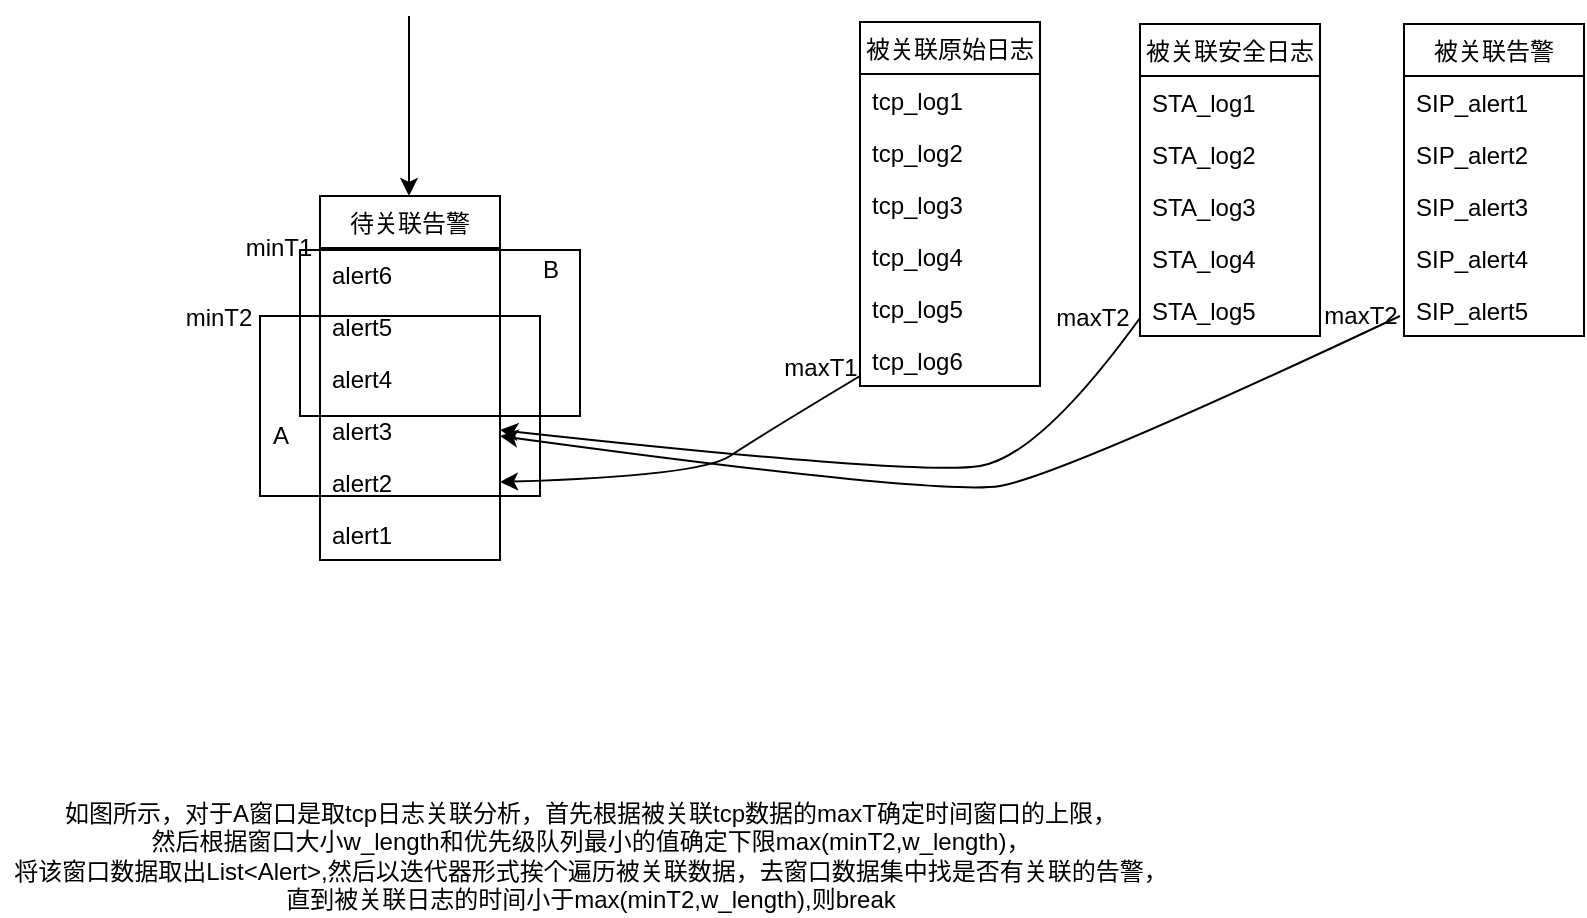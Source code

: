 <mxfile version="16.1.0" type="github">
  <diagram id="vtY2icMbiQEFxX3AO3ij" name="Page-1">
    <mxGraphModel dx="2249" dy="738" grid="1" gridSize="10" guides="1" tooltips="1" connect="1" arrows="1" fold="1" page="1" pageScale="1" pageWidth="827" pageHeight="1169" math="0" shadow="0">
      <root>
        <mxCell id="0" />
        <mxCell id="1" parent="0" />
        <mxCell id="HVqYKDjl2CJVTf4pKTiI-1" value="待关联告警" style="swimlane;fontStyle=0;childLayout=stackLayout;horizontal=1;startSize=26;fillColor=none;horizontalStack=0;resizeParent=1;resizeParentMax=0;resizeLast=0;collapsible=1;marginBottom=0;" vertex="1" parent="1">
          <mxGeometry x="80" y="160" width="90" height="182" as="geometry" />
        </mxCell>
        <mxCell id="HVqYKDjl2CJVTf4pKTiI-8" value="alert6" style="text;strokeColor=none;fillColor=none;align=left;verticalAlign=top;spacingLeft=4;spacingRight=4;overflow=hidden;rotatable=0;points=[[0,0.5],[1,0.5]];portConstraint=eastwest;" vertex="1" parent="HVqYKDjl2CJVTf4pKTiI-1">
          <mxGeometry y="26" width="90" height="26" as="geometry" />
        </mxCell>
        <mxCell id="HVqYKDjl2CJVTf4pKTiI-2" value="alert5" style="text;strokeColor=none;fillColor=none;align=left;verticalAlign=top;spacingLeft=4;spacingRight=4;overflow=hidden;rotatable=0;points=[[0,0.5],[1,0.5]];portConstraint=eastwest;" vertex="1" parent="HVqYKDjl2CJVTf4pKTiI-1">
          <mxGeometry y="52" width="90" height="26" as="geometry" />
        </mxCell>
        <mxCell id="HVqYKDjl2CJVTf4pKTiI-3" value="alert4" style="text;strokeColor=none;fillColor=none;align=left;verticalAlign=top;spacingLeft=4;spacingRight=4;overflow=hidden;rotatable=0;points=[[0,0.5],[1,0.5]];portConstraint=eastwest;" vertex="1" parent="HVqYKDjl2CJVTf4pKTiI-1">
          <mxGeometry y="78" width="90" height="26" as="geometry" />
        </mxCell>
        <mxCell id="HVqYKDjl2CJVTf4pKTiI-6" value="alert3" style="text;strokeColor=none;fillColor=none;align=left;verticalAlign=top;spacingLeft=4;spacingRight=4;overflow=hidden;rotatable=0;points=[[0,0.5],[1,0.5]];portConstraint=eastwest;" vertex="1" parent="HVqYKDjl2CJVTf4pKTiI-1">
          <mxGeometry y="104" width="90" height="26" as="geometry" />
        </mxCell>
        <mxCell id="HVqYKDjl2CJVTf4pKTiI-7" value="alert2" style="text;strokeColor=none;fillColor=none;align=left;verticalAlign=top;spacingLeft=4;spacingRight=4;overflow=hidden;rotatable=0;points=[[0,0.5],[1,0.5]];portConstraint=eastwest;" vertex="1" parent="HVqYKDjl2CJVTf4pKTiI-1">
          <mxGeometry y="130" width="90" height="26" as="geometry" />
        </mxCell>
        <mxCell id="HVqYKDjl2CJVTf4pKTiI-4" value="alert1" style="text;strokeColor=none;fillColor=none;align=left;verticalAlign=top;spacingLeft=4;spacingRight=4;overflow=hidden;rotatable=0;points=[[0,0.5],[1,0.5]];portConstraint=eastwest;" vertex="1" parent="HVqYKDjl2CJVTf4pKTiI-1">
          <mxGeometry y="156" width="90" height="26" as="geometry" />
        </mxCell>
        <mxCell id="HVqYKDjl2CJVTf4pKTiI-5" value="" style="endArrow=classic;html=1;rounded=0;" edge="1" parent="1">
          <mxGeometry width="50" height="50" relative="1" as="geometry">
            <mxPoint x="124.5" y="70" as="sourcePoint" />
            <mxPoint x="124.5" y="160" as="targetPoint" />
          </mxGeometry>
        </mxCell>
        <mxCell id="HVqYKDjl2CJVTf4pKTiI-9" value="" style="curved=1;endArrow=classic;html=1;rounded=0;entryX=1;entryY=0.5;entryDx=0;entryDy=0;exitX=0.9;exitY=0.7;exitDx=0;exitDy=0;exitPerimeter=0;" edge="1" parent="1" source="HVqYKDjl2CJVTf4pKTiI-19" target="HVqYKDjl2CJVTf4pKTiI-7">
          <mxGeometry width="50" height="50" relative="1" as="geometry">
            <mxPoint x="320" y="250" as="sourcePoint" />
            <mxPoint x="170" y="313" as="targetPoint" />
            <Array as="points">
              <mxPoint x="300" y="280" />
              <mxPoint x="270" y="300" />
            </Array>
          </mxGeometry>
        </mxCell>
        <mxCell id="HVqYKDjl2CJVTf4pKTiI-10" value="被关联原始日志" style="swimlane;fontStyle=0;childLayout=stackLayout;horizontal=1;startSize=26;fillColor=none;horizontalStack=0;resizeParent=1;resizeParentMax=0;resizeLast=0;collapsible=1;marginBottom=0;" vertex="1" parent="1">
          <mxGeometry x="350" y="73" width="90" height="182" as="geometry" />
        </mxCell>
        <mxCell id="HVqYKDjl2CJVTf4pKTiI-11" value="tcp_log1" style="text;strokeColor=none;fillColor=none;align=left;verticalAlign=top;spacingLeft=4;spacingRight=4;overflow=hidden;rotatable=0;points=[[0,0.5],[1,0.5]];portConstraint=eastwest;" vertex="1" parent="HVqYKDjl2CJVTf4pKTiI-10">
          <mxGeometry y="26" width="90" height="26" as="geometry" />
        </mxCell>
        <mxCell id="HVqYKDjl2CJVTf4pKTiI-12" value="tcp_log2" style="text;strokeColor=none;fillColor=none;align=left;verticalAlign=top;spacingLeft=4;spacingRight=4;overflow=hidden;rotatable=0;points=[[0,0.5],[1,0.5]];portConstraint=eastwest;" vertex="1" parent="HVqYKDjl2CJVTf4pKTiI-10">
          <mxGeometry y="52" width="90" height="26" as="geometry" />
        </mxCell>
        <mxCell id="HVqYKDjl2CJVTf4pKTiI-13" value="tcp_log3" style="text;strokeColor=none;fillColor=none;align=left;verticalAlign=top;spacingLeft=4;spacingRight=4;overflow=hidden;rotatable=0;points=[[0,0.5],[1,0.5]];portConstraint=eastwest;" vertex="1" parent="HVqYKDjl2CJVTf4pKTiI-10">
          <mxGeometry y="78" width="90" height="26" as="geometry" />
        </mxCell>
        <mxCell id="HVqYKDjl2CJVTf4pKTiI-14" value="tcp_log4" style="text;strokeColor=none;fillColor=none;align=left;verticalAlign=top;spacingLeft=4;spacingRight=4;overflow=hidden;rotatable=0;points=[[0,0.5],[1,0.5]];portConstraint=eastwest;" vertex="1" parent="HVqYKDjl2CJVTf4pKTiI-10">
          <mxGeometry y="104" width="90" height="26" as="geometry" />
        </mxCell>
        <mxCell id="HVqYKDjl2CJVTf4pKTiI-15" value="tcp_log5" style="text;strokeColor=none;fillColor=none;align=left;verticalAlign=top;spacingLeft=4;spacingRight=4;overflow=hidden;rotatable=0;points=[[0,0.5],[1,0.5]];portConstraint=eastwest;" vertex="1" parent="HVqYKDjl2CJVTf4pKTiI-10">
          <mxGeometry y="130" width="90" height="26" as="geometry" />
        </mxCell>
        <mxCell id="HVqYKDjl2CJVTf4pKTiI-16" value="tcp_log6" style="text;strokeColor=none;fillColor=none;align=left;verticalAlign=top;spacingLeft=4;spacingRight=4;overflow=hidden;rotatable=0;points=[[0,0.5],[1,0.5]];portConstraint=eastwest;" vertex="1" parent="HVqYKDjl2CJVTf4pKTiI-10">
          <mxGeometry y="156" width="90" height="26" as="geometry" />
        </mxCell>
        <mxCell id="HVqYKDjl2CJVTf4pKTiI-19" value="maxT1" style="text;html=1;align=center;verticalAlign=middle;resizable=0;points=[];autosize=1;strokeColor=none;fillColor=none;" vertex="1" parent="1">
          <mxGeometry x="305" y="236" width="50" height="20" as="geometry" />
        </mxCell>
        <mxCell id="HVqYKDjl2CJVTf4pKTiI-22" value="" style="rounded=0;whiteSpace=wrap;html=1;fillColor=none;" vertex="1" parent="1">
          <mxGeometry x="50" y="220" width="140" height="90" as="geometry" />
        </mxCell>
        <mxCell id="HVqYKDjl2CJVTf4pKTiI-23" value="minT1" style="text;html=1;align=center;verticalAlign=middle;resizable=0;points=[];autosize=1;strokeColor=none;fillColor=none;" vertex="1" parent="1">
          <mxGeometry x="34" y="176" width="50" height="20" as="geometry" />
        </mxCell>
        <mxCell id="HVqYKDjl2CJVTf4pKTiI-24" value="minT2" style="text;html=1;align=center;verticalAlign=middle;resizable=0;points=[];autosize=1;strokeColor=none;fillColor=none;" vertex="1" parent="1">
          <mxGeometry x="4" y="211" width="50" height="20" as="geometry" />
        </mxCell>
        <mxCell id="HVqYKDjl2CJVTf4pKTiI-25" value="A" style="text;html=1;align=center;verticalAlign=middle;resizable=0;points=[];autosize=1;strokeColor=none;fillColor=none;" vertex="1" parent="1">
          <mxGeometry x="50" y="270" width="20" height="20" as="geometry" />
        </mxCell>
        <mxCell id="HVqYKDjl2CJVTf4pKTiI-26" value="被关联安全日志" style="swimlane;fontStyle=0;childLayout=stackLayout;horizontal=1;startSize=26;fillColor=none;horizontalStack=0;resizeParent=1;resizeParentMax=0;resizeLast=0;collapsible=1;marginBottom=0;" vertex="1" parent="1">
          <mxGeometry x="490" y="74" width="90" height="156" as="geometry" />
        </mxCell>
        <mxCell id="HVqYKDjl2CJVTf4pKTiI-27" value="STA_log1" style="text;strokeColor=none;fillColor=none;align=left;verticalAlign=top;spacingLeft=4;spacingRight=4;overflow=hidden;rotatable=0;points=[[0,0.5],[1,0.5]];portConstraint=eastwest;" vertex="1" parent="HVqYKDjl2CJVTf4pKTiI-26">
          <mxGeometry y="26" width="90" height="26" as="geometry" />
        </mxCell>
        <mxCell id="HVqYKDjl2CJVTf4pKTiI-28" value="STA_log2" style="text;strokeColor=none;fillColor=none;align=left;verticalAlign=top;spacingLeft=4;spacingRight=4;overflow=hidden;rotatable=0;points=[[0,0.5],[1,0.5]];portConstraint=eastwest;" vertex="1" parent="HVqYKDjl2CJVTf4pKTiI-26">
          <mxGeometry y="52" width="90" height="26" as="geometry" />
        </mxCell>
        <mxCell id="HVqYKDjl2CJVTf4pKTiI-29" value="STA_log3" style="text;strokeColor=none;fillColor=none;align=left;verticalAlign=top;spacingLeft=4;spacingRight=4;overflow=hidden;rotatable=0;points=[[0,0.5],[1,0.5]];portConstraint=eastwest;" vertex="1" parent="HVqYKDjl2CJVTf4pKTiI-26">
          <mxGeometry y="78" width="90" height="26" as="geometry" />
        </mxCell>
        <mxCell id="HVqYKDjl2CJVTf4pKTiI-30" value="STA_log4" style="text;strokeColor=none;fillColor=none;align=left;verticalAlign=top;spacingLeft=4;spacingRight=4;overflow=hidden;rotatable=0;points=[[0,0.5],[1,0.5]];portConstraint=eastwest;" vertex="1" parent="HVqYKDjl2CJVTf4pKTiI-26">
          <mxGeometry y="104" width="90" height="26" as="geometry" />
        </mxCell>
        <mxCell id="HVqYKDjl2CJVTf4pKTiI-31" value="STA_log5" style="text;strokeColor=none;fillColor=none;align=left;verticalAlign=top;spacingLeft=4;spacingRight=4;overflow=hidden;rotatable=0;points=[[0,0.5],[1,0.5]];portConstraint=eastwest;" vertex="1" parent="HVqYKDjl2CJVTf4pKTiI-26">
          <mxGeometry y="130" width="90" height="26" as="geometry" />
        </mxCell>
        <mxCell id="HVqYKDjl2CJVTf4pKTiI-33" value="被关联告警" style="swimlane;fontStyle=0;childLayout=stackLayout;horizontal=1;startSize=26;fillColor=none;horizontalStack=0;resizeParent=1;resizeParentMax=0;resizeLast=0;collapsible=1;marginBottom=0;" vertex="1" parent="1">
          <mxGeometry x="622" y="74" width="90" height="156" as="geometry" />
        </mxCell>
        <mxCell id="HVqYKDjl2CJVTf4pKTiI-34" value="SIP_alert1" style="text;strokeColor=none;fillColor=none;align=left;verticalAlign=top;spacingLeft=4;spacingRight=4;overflow=hidden;rotatable=0;points=[[0,0.5],[1,0.5]];portConstraint=eastwest;" vertex="1" parent="HVqYKDjl2CJVTf4pKTiI-33">
          <mxGeometry y="26" width="90" height="26" as="geometry" />
        </mxCell>
        <mxCell id="HVqYKDjl2CJVTf4pKTiI-35" value="SIP_alert2" style="text;strokeColor=none;fillColor=none;align=left;verticalAlign=top;spacingLeft=4;spacingRight=4;overflow=hidden;rotatable=0;points=[[0,0.5],[1,0.5]];portConstraint=eastwest;" vertex="1" parent="HVqYKDjl2CJVTf4pKTiI-33">
          <mxGeometry y="52" width="90" height="26" as="geometry" />
        </mxCell>
        <mxCell id="HVqYKDjl2CJVTf4pKTiI-36" value="SIP_alert3" style="text;strokeColor=none;fillColor=none;align=left;verticalAlign=top;spacingLeft=4;spacingRight=4;overflow=hidden;rotatable=0;points=[[0,0.5],[1,0.5]];portConstraint=eastwest;" vertex="1" parent="HVqYKDjl2CJVTf4pKTiI-33">
          <mxGeometry y="78" width="90" height="26" as="geometry" />
        </mxCell>
        <mxCell id="HVqYKDjl2CJVTf4pKTiI-37" value="SIP_alert4" style="text;strokeColor=none;fillColor=none;align=left;verticalAlign=top;spacingLeft=4;spacingRight=4;overflow=hidden;rotatable=0;points=[[0,0.5],[1,0.5]];portConstraint=eastwest;" vertex="1" parent="HVqYKDjl2CJVTf4pKTiI-33">
          <mxGeometry y="104" width="90" height="26" as="geometry" />
        </mxCell>
        <mxCell id="HVqYKDjl2CJVTf4pKTiI-38" value="SIP_alert5" style="text;strokeColor=none;fillColor=none;align=left;verticalAlign=top;spacingLeft=4;spacingRight=4;overflow=hidden;rotatable=0;points=[[0,0.5],[1,0.5]];portConstraint=eastwest;" vertex="1" parent="HVqYKDjl2CJVTf4pKTiI-33">
          <mxGeometry y="130" width="90" height="26" as="geometry" />
        </mxCell>
        <mxCell id="HVqYKDjl2CJVTf4pKTiI-40" value="maxT2" style="text;html=1;align=center;verticalAlign=middle;resizable=0;points=[];autosize=1;strokeColor=none;fillColor=none;" vertex="1" parent="1">
          <mxGeometry x="441" y="211" width="50" height="20" as="geometry" />
        </mxCell>
        <mxCell id="HVqYKDjl2CJVTf4pKTiI-41" value="maxT2" style="text;html=1;align=center;verticalAlign=middle;resizable=0;points=[];autosize=1;strokeColor=none;fillColor=none;" vertex="1" parent="1">
          <mxGeometry x="575" y="210" width="50" height="20" as="geometry" />
        </mxCell>
        <mxCell id="HVqYKDjl2CJVTf4pKTiI-42" value="" style="curved=1;endArrow=classic;html=1;rounded=0;entryX=1;entryY=0.5;entryDx=0;entryDy=0;" edge="1" parent="1" target="HVqYKDjl2CJVTf4pKTiI-6">
          <mxGeometry width="50" height="50" relative="1" as="geometry">
            <mxPoint x="490" y="221" as="sourcePoint" />
            <mxPoint x="310" y="313" as="targetPoint" />
            <Array as="points">
              <mxPoint x="440" y="290" />
              <mxPoint x="380" y="300" />
            </Array>
          </mxGeometry>
        </mxCell>
        <mxCell id="HVqYKDjl2CJVTf4pKTiI-43" value="" style="curved=1;endArrow=classic;html=1;rounded=0;" edge="1" parent="1">
          <mxGeometry width="50" height="50" relative="1" as="geometry">
            <mxPoint x="620" y="220" as="sourcePoint" />
            <mxPoint x="170" y="280" as="targetPoint" />
            <Array as="points">
              <mxPoint x="450" y="300" />
              <mxPoint x="390" y="310" />
            </Array>
          </mxGeometry>
        </mxCell>
        <mxCell id="HVqYKDjl2CJVTf4pKTiI-44" value="" style="rounded=0;whiteSpace=wrap;html=1;fillColor=none;" vertex="1" parent="1">
          <mxGeometry x="70" y="187" width="140" height="83" as="geometry" />
        </mxCell>
        <mxCell id="HVqYKDjl2CJVTf4pKTiI-45" value="B" style="text;html=1;align=center;verticalAlign=middle;resizable=0;points=[];autosize=1;strokeColor=none;fillColor=none;" vertex="1" parent="1">
          <mxGeometry x="185" y="187" width="20" height="20" as="geometry" />
        </mxCell>
        <mxCell id="HVqYKDjl2CJVTf4pKTiI-46" value="如图所示，对于A窗口是取tcp日志关联分析，首先根据被关联tcp数据的maxT确定时间窗口的上限，&lt;br&gt;然后根据窗口大小w_length和优先级队列最小的值确定下限max(minT2,w_length)，&lt;br&gt;将该窗口数据取出List&amp;lt;Alert&amp;gt;,然后以迭代器形式挨个遍历被关联数据，去窗口数据集中找是否有关联的告警，&lt;br&gt;直到被关联日志的时间小于max(minT2,w_length),则break" style="text;html=1;align=center;verticalAlign=middle;resizable=0;points=[];autosize=1;strokeColor=none;fillColor=none;" vertex="1" parent="1">
          <mxGeometry x="-80" y="460" width="590" height="60" as="geometry" />
        </mxCell>
      </root>
    </mxGraphModel>
  </diagram>
</mxfile>

